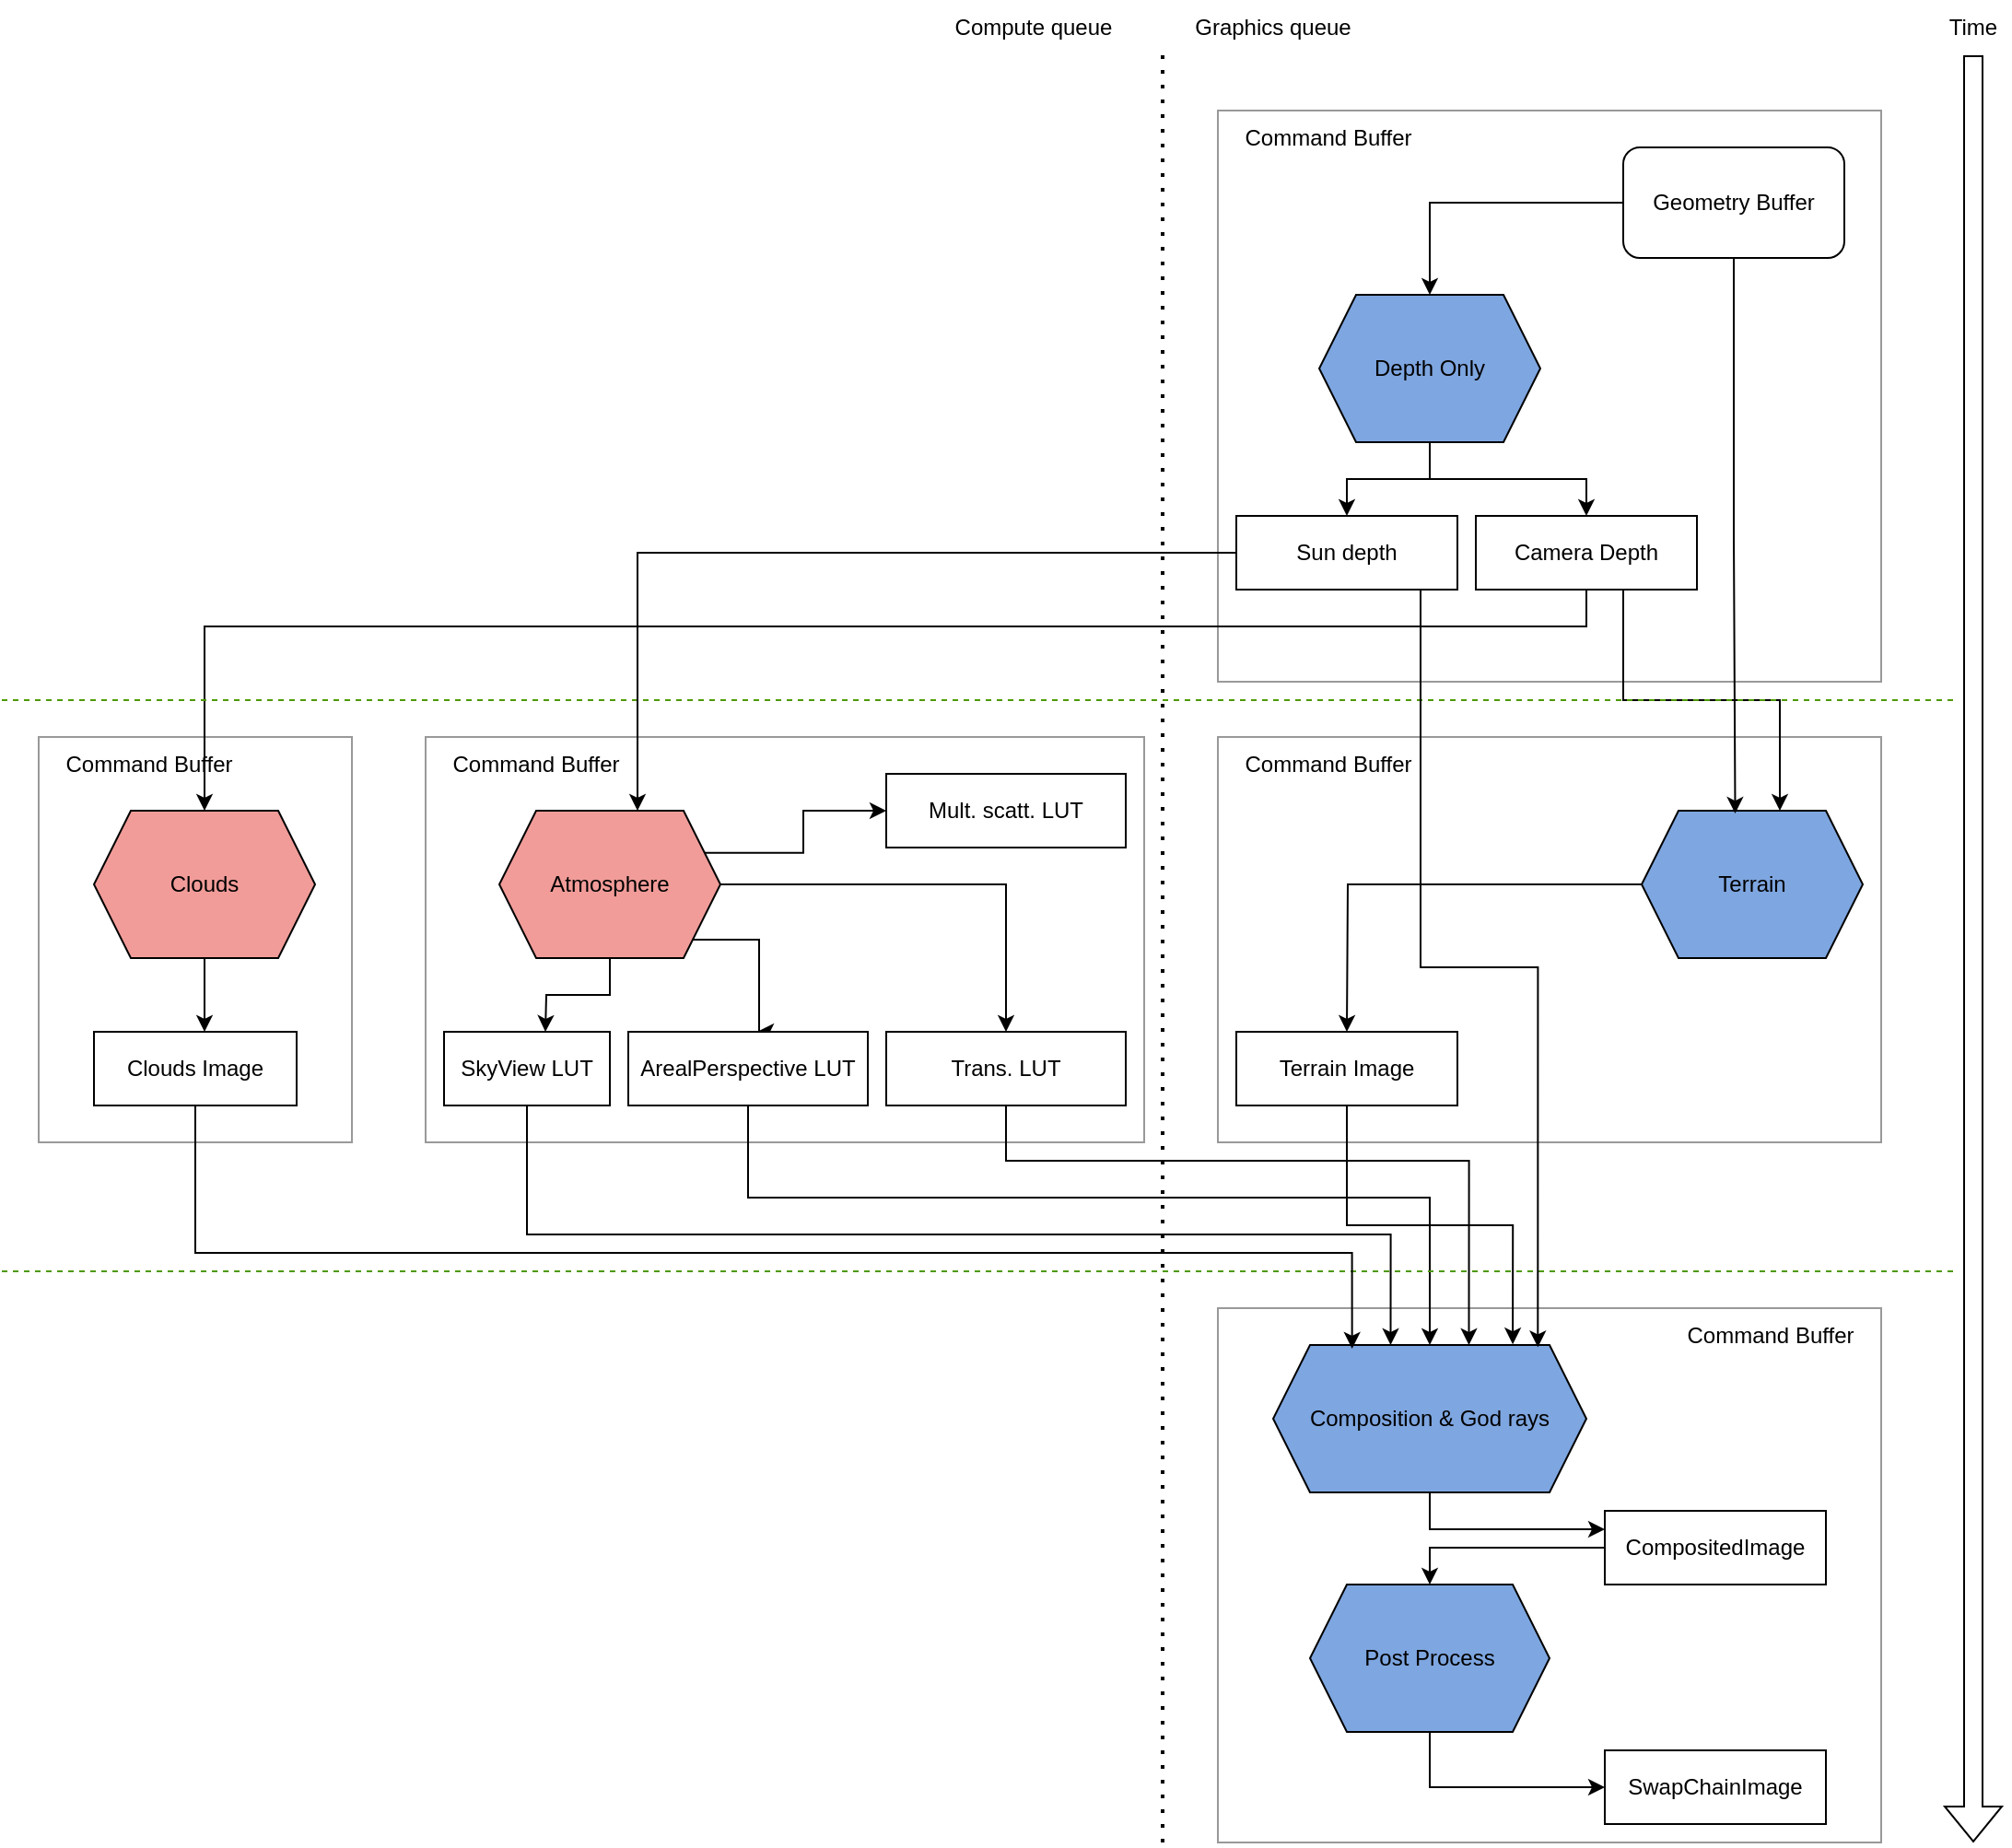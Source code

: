 <mxfile version="26.2.14">
  <diagram id="N8EeXgsE1fwmN3BlpUJH" name="Page-1">
    <mxGraphModel dx="2578" dy="2491" grid="1" gridSize="10" guides="1" tooltips="1" connect="1" arrows="1" fold="1" page="1" pageScale="1" pageWidth="850" pageHeight="1100" math="0" shadow="0">
      <root>
        <mxCell id="0" />
        <mxCell id="1" parent="0" />
        <mxCell id="KEckJg0b3-HEQCbeBnGN-12" value="" style="rounded=0;whiteSpace=wrap;html=1;fillColor=none;strokeColor=#999999;" parent="1" vertex="1">
          <mxGeometry x="670" y="-250" width="360" height="310" as="geometry" />
        </mxCell>
        <mxCell id="gjA5qlOPhJTUBGUHCWqp-4" value="" style="rounded=0;whiteSpace=wrap;html=1;fillColor=none;strokeColor=#999999;" parent="1" vertex="1">
          <mxGeometry x="670" y="400" width="360" height="290" as="geometry" />
        </mxCell>
        <mxCell id="gjA5qlOPhJTUBGUHCWqp-5" value="" style="rounded=0;whiteSpace=wrap;html=1;fillColor=none;strokeColor=#999999;" parent="1" vertex="1">
          <mxGeometry x="670" y="90" width="360" height="220" as="geometry" />
        </mxCell>
        <mxCell id="gjA5qlOPhJTUBGUHCWqp-3" value="" style="rounded=0;whiteSpace=wrap;html=1;fillColor=none;strokeColor=#999999;" parent="1" vertex="1">
          <mxGeometry x="240" y="90" width="390" height="220" as="geometry" />
        </mxCell>
        <mxCell id="gjA5qlOPhJTUBGUHCWqp-1" value="" style="rounded=0;whiteSpace=wrap;html=1;fillColor=none;strokeColor=#999999;" parent="1" vertex="1">
          <mxGeometry x="30" y="90" width="170" height="220" as="geometry" />
        </mxCell>
        <mxCell id="c_rnrx9wKOCtzQBSFdcK-9" style="edgeStyle=orthogonalEdgeStyle;rounded=0;orthogonalLoop=1;jettySize=auto;html=1;entryX=0.5;entryY=0;entryDx=0;entryDy=0;" parent="1" source="c_rnrx9wKOCtzQBSFdcK-1" edge="1">
          <mxGeometry relative="1" as="geometry">
            <mxPoint x="120" y="250" as="targetPoint" />
          </mxGeometry>
        </mxCell>
        <mxCell id="c_rnrx9wKOCtzQBSFdcK-1" value="Clouds" style="shape=hexagon;perimeter=hexagonPerimeter2;whiteSpace=wrap;html=1;fixedSize=1;fillColor=#F19C99;" parent="1" vertex="1">
          <mxGeometry x="60" y="130" width="120" height="80" as="geometry" />
        </mxCell>
        <mxCell id="c_rnrx9wKOCtzQBSFdcK-4" value="Clouds Image" style="rounded=0;whiteSpace=wrap;html=1;" parent="1" vertex="1">
          <mxGeometry x="60" y="250" width="110" height="40" as="geometry" />
        </mxCell>
        <mxCell id="ECKW_O2Cox3npcusyIPa-7" style="edgeStyle=orthogonalEdgeStyle;rounded=0;orthogonalLoop=1;jettySize=auto;html=1;entryX=0;entryY=0.25;entryDx=0;entryDy=0;exitX=0.5;exitY=1;exitDx=0;exitDy=0;" parent="1" source="c_rnrx9wKOCtzQBSFdcK-11" target="ECKW_O2Cox3npcusyIPa-1" edge="1">
          <mxGeometry relative="1" as="geometry">
            <Array as="points">
              <mxPoint x="785" y="520" />
            </Array>
          </mxGeometry>
        </mxCell>
        <mxCell id="c_rnrx9wKOCtzQBSFdcK-11" value="Composition &amp;amp; God rays" style="shape=hexagon;perimeter=hexagonPerimeter2;whiteSpace=wrap;html=1;fixedSize=1;fillColor=#7EA6E0;" parent="1" vertex="1">
          <mxGeometry x="700" y="420" width="170" height="80" as="geometry" />
        </mxCell>
        <mxCell id="c_rnrx9wKOCtzQBSFdcK-24" value="SwapChainImage" style="rounded=0;whiteSpace=wrap;html=1;" parent="1" vertex="1">
          <mxGeometry x="880" y="640" width="120" height="40" as="geometry" />
        </mxCell>
        <mxCell id="c_rnrx9wKOCtzQBSFdcK-29" style="edgeStyle=orthogonalEdgeStyle;rounded=0;orthogonalLoop=1;jettySize=auto;html=1;entryX=0.5;entryY=0;entryDx=0;entryDy=0;" parent="1" source="c_rnrx9wKOCtzQBSFdcK-26" edge="1">
          <mxGeometry relative="1" as="geometry">
            <mxPoint x="740" y="250" as="targetPoint" />
          </mxGeometry>
        </mxCell>
        <mxCell id="c_rnrx9wKOCtzQBSFdcK-26" value="Terrain" style="shape=hexagon;perimeter=hexagonPerimeter2;whiteSpace=wrap;html=1;fixedSize=1;fillColor=#7EA6E0;" parent="1" vertex="1">
          <mxGeometry x="900" y="130" width="120" height="80" as="geometry" />
        </mxCell>
        <mxCell id="c_rnrx9wKOCtzQBSFdcK-28" value="Terrain Image" style="rounded=0;whiteSpace=wrap;html=1;" parent="1" vertex="1">
          <mxGeometry x="680" y="250" width="120" height="40" as="geometry" />
        </mxCell>
        <mxCell id="KEckJg0b3-HEQCbeBnGN-8" style="edgeStyle=orthogonalEdgeStyle;rounded=0;orthogonalLoop=1;jettySize=auto;html=1;entryX=0.5;entryY=0;entryDx=0;entryDy=0;" parent="1" source="c_rnrx9wKOCtzQBSFdcK-41" target="KEckJg0b3-HEQCbeBnGN-1" edge="1">
          <mxGeometry relative="1" as="geometry" />
        </mxCell>
        <mxCell id="c_rnrx9wKOCtzQBSFdcK-41" value="Geometry Buffer" style="rounded=1;whiteSpace=wrap;html=1;" parent="1" vertex="1">
          <mxGeometry x="890" y="-230" width="120" height="60" as="geometry" />
        </mxCell>
        <mxCell id="c_rnrx9wKOCtzQBSFdcK-50" style="edgeStyle=orthogonalEdgeStyle;rounded=0;orthogonalLoop=1;jettySize=auto;html=1;entryX=0.5;entryY=0;entryDx=0;entryDy=0;" parent="1" source="c_rnrx9wKOCtzQBSFdcK-45" edge="1">
          <mxGeometry relative="1" as="geometry">
            <mxPoint x="305" y="250" as="targetPoint" />
          </mxGeometry>
        </mxCell>
        <mxCell id="c_rnrx9wKOCtzQBSFdcK-51" style="edgeStyle=orthogonalEdgeStyle;rounded=0;orthogonalLoop=1;jettySize=auto;html=1;entryX=0.5;entryY=0;entryDx=0;entryDy=0;" parent="1" source="c_rnrx9wKOCtzQBSFdcK-45" edge="1">
          <mxGeometry relative="1" as="geometry">
            <mxPoint x="420" y="250" as="targetPoint" />
            <Array as="points">
              <mxPoint x="421" y="200" />
            </Array>
          </mxGeometry>
        </mxCell>
        <mxCell id="M0AAU01XaQPzReY9K_X3-3" style="edgeStyle=orthogonalEdgeStyle;rounded=0;orthogonalLoop=1;jettySize=auto;html=1;entryX=0.5;entryY=0;entryDx=0;entryDy=0;" edge="1" parent="1" source="c_rnrx9wKOCtzQBSFdcK-45" target="M0AAU01XaQPzReY9K_X3-2">
          <mxGeometry relative="1" as="geometry" />
        </mxCell>
        <mxCell id="M0AAU01XaQPzReY9K_X3-5" style="edgeStyle=orthogonalEdgeStyle;rounded=0;orthogonalLoop=1;jettySize=auto;html=1;exitX=1;exitY=0.25;exitDx=0;exitDy=0;entryX=0;entryY=0.5;entryDx=0;entryDy=0;" edge="1" parent="1" source="c_rnrx9wKOCtzQBSFdcK-45" target="M0AAU01XaQPzReY9K_X3-4">
          <mxGeometry relative="1" as="geometry" />
        </mxCell>
        <mxCell id="c_rnrx9wKOCtzQBSFdcK-45" value="Atmosphere" style="shape=hexagon;perimeter=hexagonPerimeter2;whiteSpace=wrap;html=1;fixedSize=1;shadow=0;fillColor=#F19C99;" parent="1" vertex="1">
          <mxGeometry x="280" y="130" width="120" height="80" as="geometry" />
        </mxCell>
        <mxCell id="M0AAU01XaQPzReY9K_X3-10" style="edgeStyle=orthogonalEdgeStyle;rounded=0;orthogonalLoop=1;jettySize=auto;html=1;entryX=0.375;entryY=0;entryDx=0;entryDy=0;" edge="1" parent="1" source="c_rnrx9wKOCtzQBSFdcK-48" target="c_rnrx9wKOCtzQBSFdcK-11">
          <mxGeometry relative="1" as="geometry">
            <Array as="points">
              <mxPoint x="295" y="360" />
              <mxPoint x="764" y="360" />
            </Array>
          </mxGeometry>
        </mxCell>
        <mxCell id="c_rnrx9wKOCtzQBSFdcK-48" value="SkyView LUT" style="rounded=0;whiteSpace=wrap;html=1;" parent="1" vertex="1">
          <mxGeometry x="250" y="250" width="90" height="40" as="geometry" />
        </mxCell>
        <mxCell id="M0AAU01XaQPzReY9K_X3-9" style="edgeStyle=orthogonalEdgeStyle;rounded=0;orthogonalLoop=1;jettySize=auto;html=1;entryX=0.5;entryY=0;entryDx=0;entryDy=0;" edge="1" parent="1" source="c_rnrx9wKOCtzQBSFdcK-49" target="c_rnrx9wKOCtzQBSFdcK-11">
          <mxGeometry relative="1" as="geometry">
            <Array as="points">
              <mxPoint x="415" y="340" />
              <mxPoint x="785" y="340" />
            </Array>
          </mxGeometry>
        </mxCell>
        <mxCell id="c_rnrx9wKOCtzQBSFdcK-49" value="ArealPerspective LUT" style="rounded=0;whiteSpace=wrap;html=1;" parent="1" vertex="1">
          <mxGeometry x="350" y="250" width="130" height="40" as="geometry" />
        </mxCell>
        <mxCell id="c_rnrx9wKOCtzQBSFdcK-70" value="" style="endArrow=none;dashed=1;html=1;dashPattern=1 3;strokeWidth=2;rounded=0;" parent="1" edge="1">
          <mxGeometry width="50" height="50" relative="1" as="geometry">
            <mxPoint x="640" y="690" as="sourcePoint" />
            <mxPoint x="640" y="-280" as="targetPoint" />
          </mxGeometry>
        </mxCell>
        <mxCell id="KEckJg0b3-HEQCbeBnGN-7" style="edgeStyle=orthogonalEdgeStyle;rounded=0;orthogonalLoop=1;jettySize=auto;html=1;entryX=0.625;entryY=0;entryDx=0;entryDy=0;" parent="1" source="c_rnrx9wKOCtzQBSFdcK-76" target="c_rnrx9wKOCtzQBSFdcK-26" edge="1">
          <mxGeometry relative="1" as="geometry">
            <Array as="points">
              <mxPoint x="890" y="70" />
              <mxPoint x="975" y="70" />
            </Array>
          </mxGeometry>
        </mxCell>
        <mxCell id="KEckJg0b3-HEQCbeBnGN-15" style="edgeStyle=orthogonalEdgeStyle;rounded=0;orthogonalLoop=1;jettySize=auto;html=1;entryX=0.5;entryY=0;entryDx=0;entryDy=0;" parent="1" source="c_rnrx9wKOCtzQBSFdcK-76" target="c_rnrx9wKOCtzQBSFdcK-1" edge="1">
          <mxGeometry relative="1" as="geometry">
            <Array as="points">
              <mxPoint x="870" y="30" />
              <mxPoint x="120" y="30" />
            </Array>
          </mxGeometry>
        </mxCell>
        <mxCell id="c_rnrx9wKOCtzQBSFdcK-76" value="Camera Depth" style="rounded=0;whiteSpace=wrap;html=1;" parent="1" vertex="1">
          <mxGeometry x="810" y="-30" width="120" height="40" as="geometry" />
        </mxCell>
        <mxCell id="ECKW_O2Cox3npcusyIPa-10" style="edgeStyle=orthogonalEdgeStyle;rounded=0;orthogonalLoop=1;jettySize=auto;html=1;entryX=0;entryY=0.5;entryDx=0;entryDy=0;" parent="1" source="c_rnrx9wKOCtzQBSFdcK-79" target="c_rnrx9wKOCtzQBSFdcK-24" edge="1">
          <mxGeometry relative="1" as="geometry">
            <Array as="points">
              <mxPoint x="785" y="660" />
            </Array>
          </mxGeometry>
        </mxCell>
        <mxCell id="c_rnrx9wKOCtzQBSFdcK-79" value="Post Process" style="shape=hexagon;perimeter=hexagonPerimeter2;whiteSpace=wrap;html=1;fixedSize=1;fillColor=#7EA6E0;" parent="1" vertex="1">
          <mxGeometry x="720" y="550" width="130" height="80" as="geometry" />
        </mxCell>
        <mxCell id="gjA5qlOPhJTUBGUHCWqp-18" value="Compute queue" style="text;html=1;align=center;verticalAlign=middle;whiteSpace=wrap;rounded=0;" parent="1" vertex="1">
          <mxGeometry x="510" y="-310" width="120" height="30" as="geometry" />
        </mxCell>
        <mxCell id="gjA5qlOPhJTUBGUHCWqp-19" value="Graphics queue" style="text;html=1;align=center;verticalAlign=middle;whiteSpace=wrap;rounded=0;" parent="1" vertex="1">
          <mxGeometry x="640" y="-310" width="120" height="30" as="geometry" />
        </mxCell>
        <mxCell id="gjA5qlOPhJTUBGUHCWqp-20" style="edgeStyle=orthogonalEdgeStyle;rounded=0;orthogonalLoop=1;jettySize=auto;html=1;exitX=0.5;exitY=1;exitDx=0;exitDy=0;" parent="1" source="gjA5qlOPhJTUBGUHCWqp-5" target="gjA5qlOPhJTUBGUHCWqp-5" edge="1">
          <mxGeometry relative="1" as="geometry" />
        </mxCell>
        <mxCell id="gjA5qlOPhJTUBGUHCWqp-31" value="Command Buffer" style="text;html=1;align=center;verticalAlign=middle;whiteSpace=wrap;rounded=0;" parent="1" vertex="1">
          <mxGeometry x="30" y="90" width="120" height="30" as="geometry" />
        </mxCell>
        <mxCell id="gjA5qlOPhJTUBGUHCWqp-32" value="Command Buffer" style="text;html=1;align=center;verticalAlign=middle;whiteSpace=wrap;rounded=0;" parent="1" vertex="1">
          <mxGeometry x="240" y="90" width="120" height="30" as="geometry" />
        </mxCell>
        <mxCell id="gjA5qlOPhJTUBGUHCWqp-33" value="Command Buffer" style="text;html=1;align=center;verticalAlign=middle;whiteSpace=wrap;rounded=0;" parent="1" vertex="1">
          <mxGeometry x="670" y="90" width="120" height="30" as="geometry" />
        </mxCell>
        <mxCell id="gjA5qlOPhJTUBGUHCWqp-34" value="Command Buffer" style="text;html=1;align=center;verticalAlign=middle;whiteSpace=wrap;rounded=0;" parent="1" vertex="1">
          <mxGeometry x="910" y="400" width="120" height="30" as="geometry" />
        </mxCell>
        <mxCell id="gjA5qlOPhJTUBGUHCWqp-36" value="" style="shape=flexArrow;endArrow=classic;html=1;rounded=0;" parent="1" edge="1">
          <mxGeometry width="50" height="50" relative="1" as="geometry">
            <mxPoint x="1080" y="-280" as="sourcePoint" />
            <mxPoint x="1080" y="690" as="targetPoint" />
          </mxGeometry>
        </mxCell>
        <mxCell id="gjA5qlOPhJTUBGUHCWqp-37" value="Time" style="text;html=1;align=center;verticalAlign=middle;whiteSpace=wrap;rounded=0;" parent="1" vertex="1">
          <mxGeometry x="1060" y="-310" width="40" height="30" as="geometry" />
        </mxCell>
        <mxCell id="ECKW_O2Cox3npcusyIPa-9" style="edgeStyle=orthogonalEdgeStyle;rounded=0;orthogonalLoop=1;jettySize=auto;html=1;entryX=0.5;entryY=0;entryDx=0;entryDy=0;" parent="1" source="ECKW_O2Cox3npcusyIPa-1" target="c_rnrx9wKOCtzQBSFdcK-79" edge="1">
          <mxGeometry relative="1" as="geometry" />
        </mxCell>
        <mxCell id="ECKW_O2Cox3npcusyIPa-1" value="CompositedImage" style="rounded=0;whiteSpace=wrap;html=1;" parent="1" vertex="1">
          <mxGeometry x="880" y="510" width="120" height="40" as="geometry" />
        </mxCell>
        <mxCell id="ECKW_O2Cox3npcusyIPa-11" value="" style="endArrow=none;dashed=1;html=1;rounded=0;strokeColor=#4D9900;" parent="1" edge="1">
          <mxGeometry width="50" height="50" relative="1" as="geometry">
            <mxPoint x="10" y="70" as="sourcePoint" />
            <mxPoint x="1070" y="70" as="targetPoint" />
          </mxGeometry>
        </mxCell>
        <mxCell id="KEckJg0b3-HEQCbeBnGN-5" style="edgeStyle=orthogonalEdgeStyle;rounded=0;orthogonalLoop=1;jettySize=auto;html=1;entryX=0.5;entryY=0;entryDx=0;entryDy=0;" parent="1" source="KEckJg0b3-HEQCbeBnGN-1" target="KEckJg0b3-HEQCbeBnGN-4" edge="1">
          <mxGeometry relative="1" as="geometry" />
        </mxCell>
        <mxCell id="KEckJg0b3-HEQCbeBnGN-6" style="edgeStyle=orthogonalEdgeStyle;rounded=0;orthogonalLoop=1;jettySize=auto;html=1;" parent="1" source="KEckJg0b3-HEQCbeBnGN-1" target="c_rnrx9wKOCtzQBSFdcK-76" edge="1">
          <mxGeometry relative="1" as="geometry" />
        </mxCell>
        <mxCell id="KEckJg0b3-HEQCbeBnGN-1" value="Depth Only" style="shape=hexagon;perimeter=hexagonPerimeter2;whiteSpace=wrap;html=1;fixedSize=1;fillColor=#7EA6E0;" parent="1" vertex="1">
          <mxGeometry x="725" y="-150" width="120" height="80" as="geometry" />
        </mxCell>
        <mxCell id="M0AAU01XaQPzReY9K_X3-12" style="edgeStyle=orthogonalEdgeStyle;rounded=0;orthogonalLoop=1;jettySize=auto;html=1;entryX=0.625;entryY=0;entryDx=0;entryDy=0;" edge="1" parent="1" source="KEckJg0b3-HEQCbeBnGN-4" target="c_rnrx9wKOCtzQBSFdcK-45">
          <mxGeometry relative="1" as="geometry" />
        </mxCell>
        <mxCell id="KEckJg0b3-HEQCbeBnGN-4" value="Sun depth" style="rounded=0;whiteSpace=wrap;html=1;" parent="1" vertex="1">
          <mxGeometry x="680" y="-30" width="120" height="40" as="geometry" />
        </mxCell>
        <mxCell id="KEckJg0b3-HEQCbeBnGN-9" style="edgeStyle=orthogonalEdgeStyle;rounded=0;orthogonalLoop=1;jettySize=auto;html=1;entryX=0.423;entryY=0.019;entryDx=0;entryDy=0;entryPerimeter=0;" parent="1" source="c_rnrx9wKOCtzQBSFdcK-41" target="c_rnrx9wKOCtzQBSFdcK-26" edge="1">
          <mxGeometry relative="1" as="geometry" />
        </mxCell>
        <mxCell id="KEckJg0b3-HEQCbeBnGN-13" value="Command Buffer" style="text;html=1;align=center;verticalAlign=middle;whiteSpace=wrap;rounded=0;" parent="1" vertex="1">
          <mxGeometry x="670" y="-250" width="120" height="30" as="geometry" />
        </mxCell>
        <mxCell id="KEckJg0b3-HEQCbeBnGN-14" value="" style="endArrow=none;dashed=1;html=1;rounded=0;strokeColor=#4D9900;" parent="1" edge="1">
          <mxGeometry width="50" height="50" relative="1" as="geometry">
            <mxPoint x="10" y="380" as="sourcePoint" />
            <mxPoint x="1070" y="380" as="targetPoint" />
          </mxGeometry>
        </mxCell>
        <mxCell id="M0AAU01XaQPzReY9K_X3-8" style="edgeStyle=orthogonalEdgeStyle;rounded=0;orthogonalLoop=1;jettySize=auto;html=1;entryX=0.625;entryY=0;entryDx=0;entryDy=0;" edge="1" parent="1" source="M0AAU01XaQPzReY9K_X3-2" target="c_rnrx9wKOCtzQBSFdcK-11">
          <mxGeometry relative="1" as="geometry">
            <Array as="points">
              <mxPoint x="555" y="320" />
              <mxPoint x="806" y="320" />
            </Array>
          </mxGeometry>
        </mxCell>
        <mxCell id="M0AAU01XaQPzReY9K_X3-2" value="Trans. LUT" style="rounded=0;whiteSpace=wrap;html=1;" vertex="1" parent="1">
          <mxGeometry x="490" y="250" width="130" height="40" as="geometry" />
        </mxCell>
        <mxCell id="M0AAU01XaQPzReY9K_X3-4" value="Mult. scatt. LUT" style="rounded=0;whiteSpace=wrap;html=1;" vertex="1" parent="1">
          <mxGeometry x="490" y="110" width="130" height="40" as="geometry" />
        </mxCell>
        <mxCell id="M0AAU01XaQPzReY9K_X3-6" style="edgeStyle=orthogonalEdgeStyle;rounded=0;orthogonalLoop=1;jettySize=auto;html=1;entryX=0.845;entryY=0.015;entryDx=0;entryDy=0;entryPerimeter=0;" edge="1" parent="1" source="KEckJg0b3-HEQCbeBnGN-4" target="c_rnrx9wKOCtzQBSFdcK-11">
          <mxGeometry relative="1" as="geometry">
            <Array as="points">
              <mxPoint x="780" y="215" />
              <mxPoint x="844" y="215" />
            </Array>
          </mxGeometry>
        </mxCell>
        <mxCell id="M0AAU01XaQPzReY9K_X3-7" style="edgeStyle=orthogonalEdgeStyle;rounded=0;orthogonalLoop=1;jettySize=auto;html=1;entryX=0.765;entryY=-0.005;entryDx=0;entryDy=0;entryPerimeter=0;" edge="1" parent="1" source="c_rnrx9wKOCtzQBSFdcK-28" target="c_rnrx9wKOCtzQBSFdcK-11">
          <mxGeometry relative="1" as="geometry" />
        </mxCell>
        <mxCell id="M0AAU01XaQPzReY9K_X3-11" style="edgeStyle=orthogonalEdgeStyle;rounded=0;orthogonalLoop=1;jettySize=auto;html=1;entryX=0.252;entryY=0.025;entryDx=0;entryDy=0;entryPerimeter=0;" edge="1" parent="1" source="c_rnrx9wKOCtzQBSFdcK-4" target="c_rnrx9wKOCtzQBSFdcK-11">
          <mxGeometry relative="1" as="geometry">
            <Array as="points">
              <mxPoint x="115" y="370" />
              <mxPoint x="743" y="370" />
            </Array>
          </mxGeometry>
        </mxCell>
      </root>
    </mxGraphModel>
  </diagram>
</mxfile>
